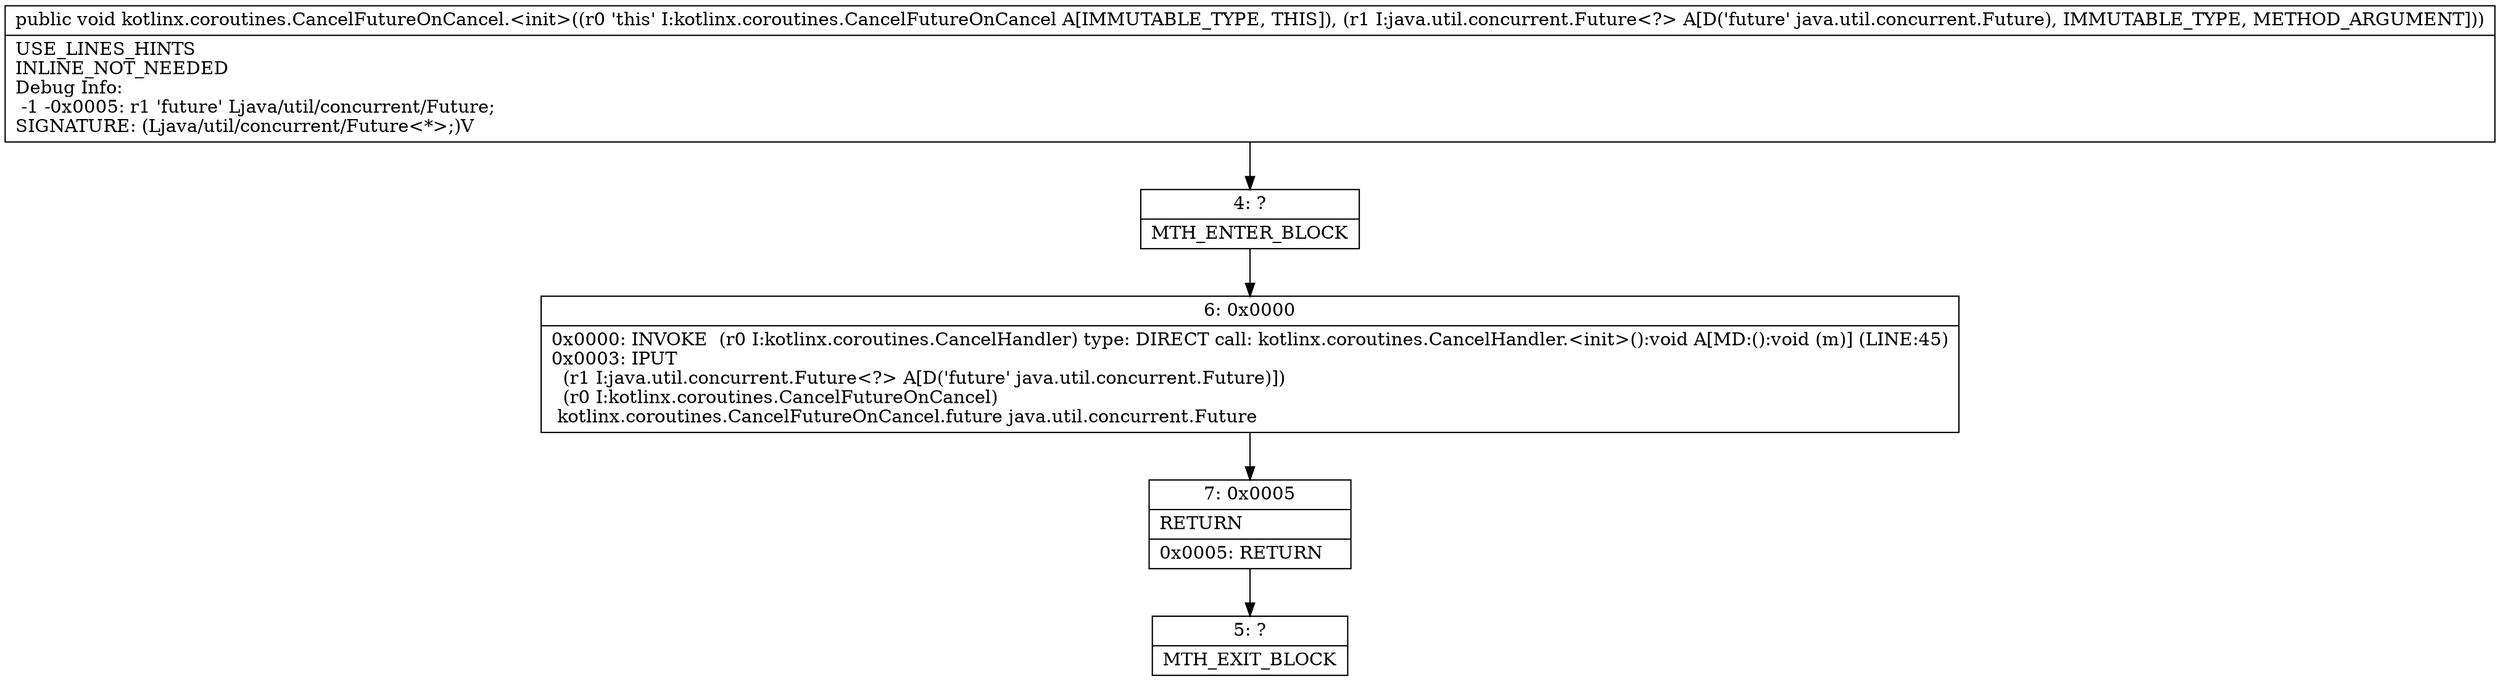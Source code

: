 digraph "CFG forkotlinx.coroutines.CancelFutureOnCancel.\<init\>(Ljava\/util\/concurrent\/Future;)V" {
Node_4 [shape=record,label="{4\:\ ?|MTH_ENTER_BLOCK\l}"];
Node_6 [shape=record,label="{6\:\ 0x0000|0x0000: INVOKE  (r0 I:kotlinx.coroutines.CancelHandler) type: DIRECT call: kotlinx.coroutines.CancelHandler.\<init\>():void A[MD:():void (m)] (LINE:45)\l0x0003: IPUT  \l  (r1 I:java.util.concurrent.Future\<?\> A[D('future' java.util.concurrent.Future)])\l  (r0 I:kotlinx.coroutines.CancelFutureOnCancel)\l kotlinx.coroutines.CancelFutureOnCancel.future java.util.concurrent.Future \l}"];
Node_7 [shape=record,label="{7\:\ 0x0005|RETURN\l|0x0005: RETURN   \l}"];
Node_5 [shape=record,label="{5\:\ ?|MTH_EXIT_BLOCK\l}"];
MethodNode[shape=record,label="{public void kotlinx.coroutines.CancelFutureOnCancel.\<init\>((r0 'this' I:kotlinx.coroutines.CancelFutureOnCancel A[IMMUTABLE_TYPE, THIS]), (r1 I:java.util.concurrent.Future\<?\> A[D('future' java.util.concurrent.Future), IMMUTABLE_TYPE, METHOD_ARGUMENT]))  | USE_LINES_HINTS\lINLINE_NOT_NEEDED\lDebug Info:\l  \-1 \-0x0005: r1 'future' Ljava\/util\/concurrent\/Future;\lSIGNATURE: (Ljava\/util\/concurrent\/Future\<*\>;)V\l}"];
MethodNode -> Node_4;Node_4 -> Node_6;
Node_6 -> Node_7;
Node_7 -> Node_5;
}

